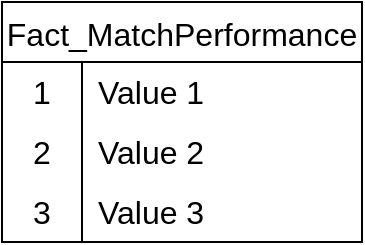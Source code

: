<mxfile version="22.1.4" type="device">
  <diagram name="Page-1" id="H5CghPXGnOloKTKKzgU8">
    <mxGraphModel dx="732" dy="3" grid="0" gridSize="10" guides="1" tooltips="1" connect="1" arrows="1" fold="1" page="0" pageScale="1" pageWidth="850" pageHeight="1100" math="0" shadow="0">
      <root>
        <mxCell id="0" />
        <mxCell id="1" parent="0" />
        <mxCell id="o7xLJKJ5I_x6CWPfIabL-2" value="Fact_MatchPerformance" style="shape=table;startSize=30;container=1;collapsible=0;childLayout=tableLayout;fixedRows=1;rowLines=0;fontStyle=0;strokeColor=default;fontSize=16;" vertex="1" parent="1">
          <mxGeometry x="278" y="454" width="180" height="120" as="geometry" />
        </mxCell>
        <mxCell id="o7xLJKJ5I_x6CWPfIabL-3" value="" style="shape=tableRow;horizontal=0;startSize=0;swimlaneHead=0;swimlaneBody=0;top=0;left=0;bottom=0;right=0;collapsible=0;dropTarget=0;fillColor=none;points=[[0,0.5],[1,0.5]];portConstraint=eastwest;strokeColor=inherit;fontSize=16;" vertex="1" parent="o7xLJKJ5I_x6CWPfIabL-2">
          <mxGeometry y="30" width="180" height="30" as="geometry" />
        </mxCell>
        <mxCell id="o7xLJKJ5I_x6CWPfIabL-4" value="1" style="shape=partialRectangle;html=1;whiteSpace=wrap;connectable=0;fillColor=none;top=0;left=0;bottom=0;right=0;overflow=hidden;pointerEvents=1;strokeColor=inherit;fontSize=16;" vertex="1" parent="o7xLJKJ5I_x6CWPfIabL-3">
          <mxGeometry width="40" height="30" as="geometry">
            <mxRectangle width="40" height="30" as="alternateBounds" />
          </mxGeometry>
        </mxCell>
        <mxCell id="o7xLJKJ5I_x6CWPfIabL-5" value="Value 1" style="shape=partialRectangle;html=1;whiteSpace=wrap;connectable=0;fillColor=none;top=0;left=0;bottom=0;right=0;align=left;spacingLeft=6;overflow=hidden;strokeColor=inherit;fontSize=16;" vertex="1" parent="o7xLJKJ5I_x6CWPfIabL-3">
          <mxGeometry x="40" width="140" height="30" as="geometry">
            <mxRectangle width="140" height="30" as="alternateBounds" />
          </mxGeometry>
        </mxCell>
        <mxCell id="o7xLJKJ5I_x6CWPfIabL-6" value="" style="shape=tableRow;horizontal=0;startSize=0;swimlaneHead=0;swimlaneBody=0;top=0;left=0;bottom=0;right=0;collapsible=0;dropTarget=0;fillColor=none;points=[[0,0.5],[1,0.5]];portConstraint=eastwest;strokeColor=inherit;fontSize=16;" vertex="1" parent="o7xLJKJ5I_x6CWPfIabL-2">
          <mxGeometry y="60" width="180" height="30" as="geometry" />
        </mxCell>
        <mxCell id="o7xLJKJ5I_x6CWPfIabL-7" value="2" style="shape=partialRectangle;html=1;whiteSpace=wrap;connectable=0;fillColor=none;top=0;left=0;bottom=0;right=0;overflow=hidden;strokeColor=inherit;fontSize=16;" vertex="1" parent="o7xLJKJ5I_x6CWPfIabL-6">
          <mxGeometry width="40" height="30" as="geometry">
            <mxRectangle width="40" height="30" as="alternateBounds" />
          </mxGeometry>
        </mxCell>
        <mxCell id="o7xLJKJ5I_x6CWPfIabL-8" value="Value 2" style="shape=partialRectangle;html=1;whiteSpace=wrap;connectable=0;fillColor=none;top=0;left=0;bottom=0;right=0;align=left;spacingLeft=6;overflow=hidden;strokeColor=inherit;fontSize=16;" vertex="1" parent="o7xLJKJ5I_x6CWPfIabL-6">
          <mxGeometry x="40" width="140" height="30" as="geometry">
            <mxRectangle width="140" height="30" as="alternateBounds" />
          </mxGeometry>
        </mxCell>
        <mxCell id="o7xLJKJ5I_x6CWPfIabL-9" value="" style="shape=tableRow;horizontal=0;startSize=0;swimlaneHead=0;swimlaneBody=0;top=0;left=0;bottom=0;right=0;collapsible=0;dropTarget=0;fillColor=none;points=[[0,0.5],[1,0.5]];portConstraint=eastwest;strokeColor=inherit;fontSize=16;" vertex="1" parent="o7xLJKJ5I_x6CWPfIabL-2">
          <mxGeometry y="90" width="180" height="30" as="geometry" />
        </mxCell>
        <mxCell id="o7xLJKJ5I_x6CWPfIabL-10" value="3" style="shape=partialRectangle;html=1;whiteSpace=wrap;connectable=0;fillColor=none;top=0;left=0;bottom=0;right=0;overflow=hidden;strokeColor=inherit;fontSize=16;" vertex="1" parent="o7xLJKJ5I_x6CWPfIabL-9">
          <mxGeometry width="40" height="30" as="geometry">
            <mxRectangle width="40" height="30" as="alternateBounds" />
          </mxGeometry>
        </mxCell>
        <mxCell id="o7xLJKJ5I_x6CWPfIabL-11" value="Value 3" style="shape=partialRectangle;html=1;whiteSpace=wrap;connectable=0;fillColor=none;top=0;left=0;bottom=0;right=0;align=left;spacingLeft=6;overflow=hidden;strokeColor=inherit;fontSize=16;" vertex="1" parent="o7xLJKJ5I_x6CWPfIabL-9">
          <mxGeometry x="40" width="140" height="30" as="geometry">
            <mxRectangle width="140" height="30" as="alternateBounds" />
          </mxGeometry>
        </mxCell>
      </root>
    </mxGraphModel>
  </diagram>
</mxfile>

